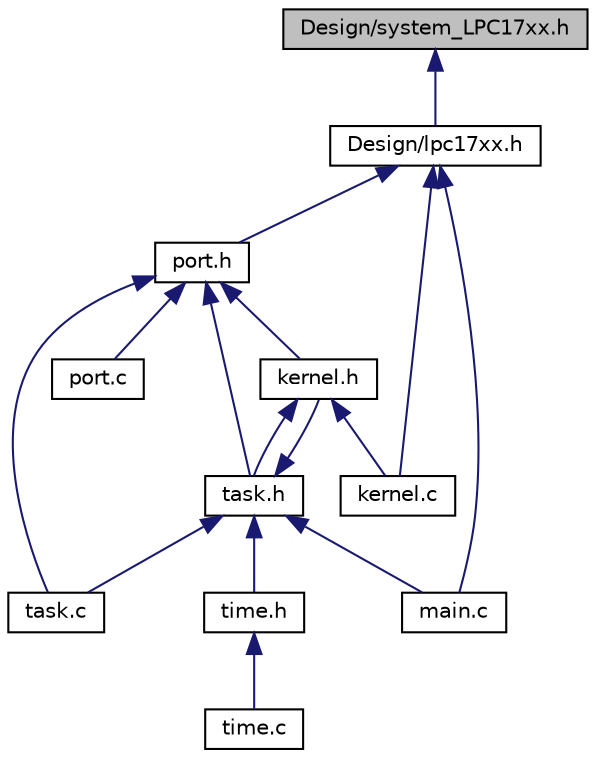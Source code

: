 digraph G
{
  edge [fontname="Helvetica",fontsize="10",labelfontname="Helvetica",labelfontsize="10"];
  node [fontname="Helvetica",fontsize="10",shape=record];
  Node1 [label="Design/system_LPC17xx.h",height=0.2,width=0.4,color="black", fillcolor="grey75", style="filled" fontcolor="black"];
  Node1 -> Node2 [dir="back",color="midnightblue",fontsize="10",style="solid",fontname="Helvetica"];
  Node2 [label="Design/lpc17xx.h",height=0.2,width=0.4,color="black", fillcolor="white", style="filled",URL="$lpc17xx_8h.html",tooltip="CMSIS Cortex-M3 Core Peripheral Access Layer Header File for NXP LPC17xx Device Series."];
  Node2 -> Node3 [dir="back",color="midnightblue",fontsize="10",style="solid",fontname="Helvetica"];
  Node3 [label="port.h",height=0.2,width=0.4,color="black", fillcolor="white", style="filled",URL="$port_8h.html"];
  Node3 -> Node4 [dir="back",color="midnightblue",fontsize="10",style="solid",fontname="Helvetica"];
  Node4 [label="kernel.h",height=0.2,width=0.4,color="black", fillcolor="white", style="filled",URL="$kernel_8h.html"];
  Node4 -> Node5 [dir="back",color="midnightblue",fontsize="10",style="solid",fontname="Helvetica"];
  Node5 [label="kernel.c",height=0.2,width=0.4,color="black", fillcolor="white", style="filled",URL="$kernel_8c.html"];
  Node4 -> Node6 [dir="back",color="midnightblue",fontsize="10",style="solid",fontname="Helvetica"];
  Node6 [label="task.h",height=0.2,width=0.4,color="black", fillcolor="white", style="filled",URL="$task_8h.html"];
  Node6 -> Node4 [dir="back",color="midnightblue",fontsize="10",style="solid",fontname="Helvetica"];
  Node6 -> Node7 [dir="back",color="midnightblue",fontsize="10",style="solid",fontname="Helvetica"];
  Node7 [label="main.c",height=0.2,width=0.4,color="black", fillcolor="white", style="filled",URL="$main_8c.html"];
  Node6 -> Node8 [dir="back",color="midnightblue",fontsize="10",style="solid",fontname="Helvetica"];
  Node8 [label="task.c",height=0.2,width=0.4,color="black", fillcolor="white", style="filled",URL="$task_8c.html"];
  Node6 -> Node9 [dir="back",color="midnightblue",fontsize="10",style="solid",fontname="Helvetica"];
  Node9 [label="time.h",height=0.2,width=0.4,color="black", fillcolor="white", style="filled",URL="$time_8h.html"];
  Node9 -> Node10 [dir="back",color="midnightblue",fontsize="10",style="solid",fontname="Helvetica"];
  Node10 [label="time.c",height=0.2,width=0.4,color="black", fillcolor="white", style="filled",URL="$time_8c.html"];
  Node3 -> Node6 [dir="back",color="midnightblue",fontsize="10",style="solid",fontname="Helvetica"];
  Node3 -> Node11 [dir="back",color="midnightblue",fontsize="10",style="solid",fontname="Helvetica"];
  Node11 [label="port.c",height=0.2,width=0.4,color="black", fillcolor="white", style="filled",URL="$port_8c.html"];
  Node3 -> Node8 [dir="back",color="midnightblue",fontsize="10",style="solid",fontname="Helvetica"];
  Node2 -> Node5 [dir="back",color="midnightblue",fontsize="10",style="solid",fontname="Helvetica"];
  Node2 -> Node7 [dir="back",color="midnightblue",fontsize="10",style="solid",fontname="Helvetica"];
}
